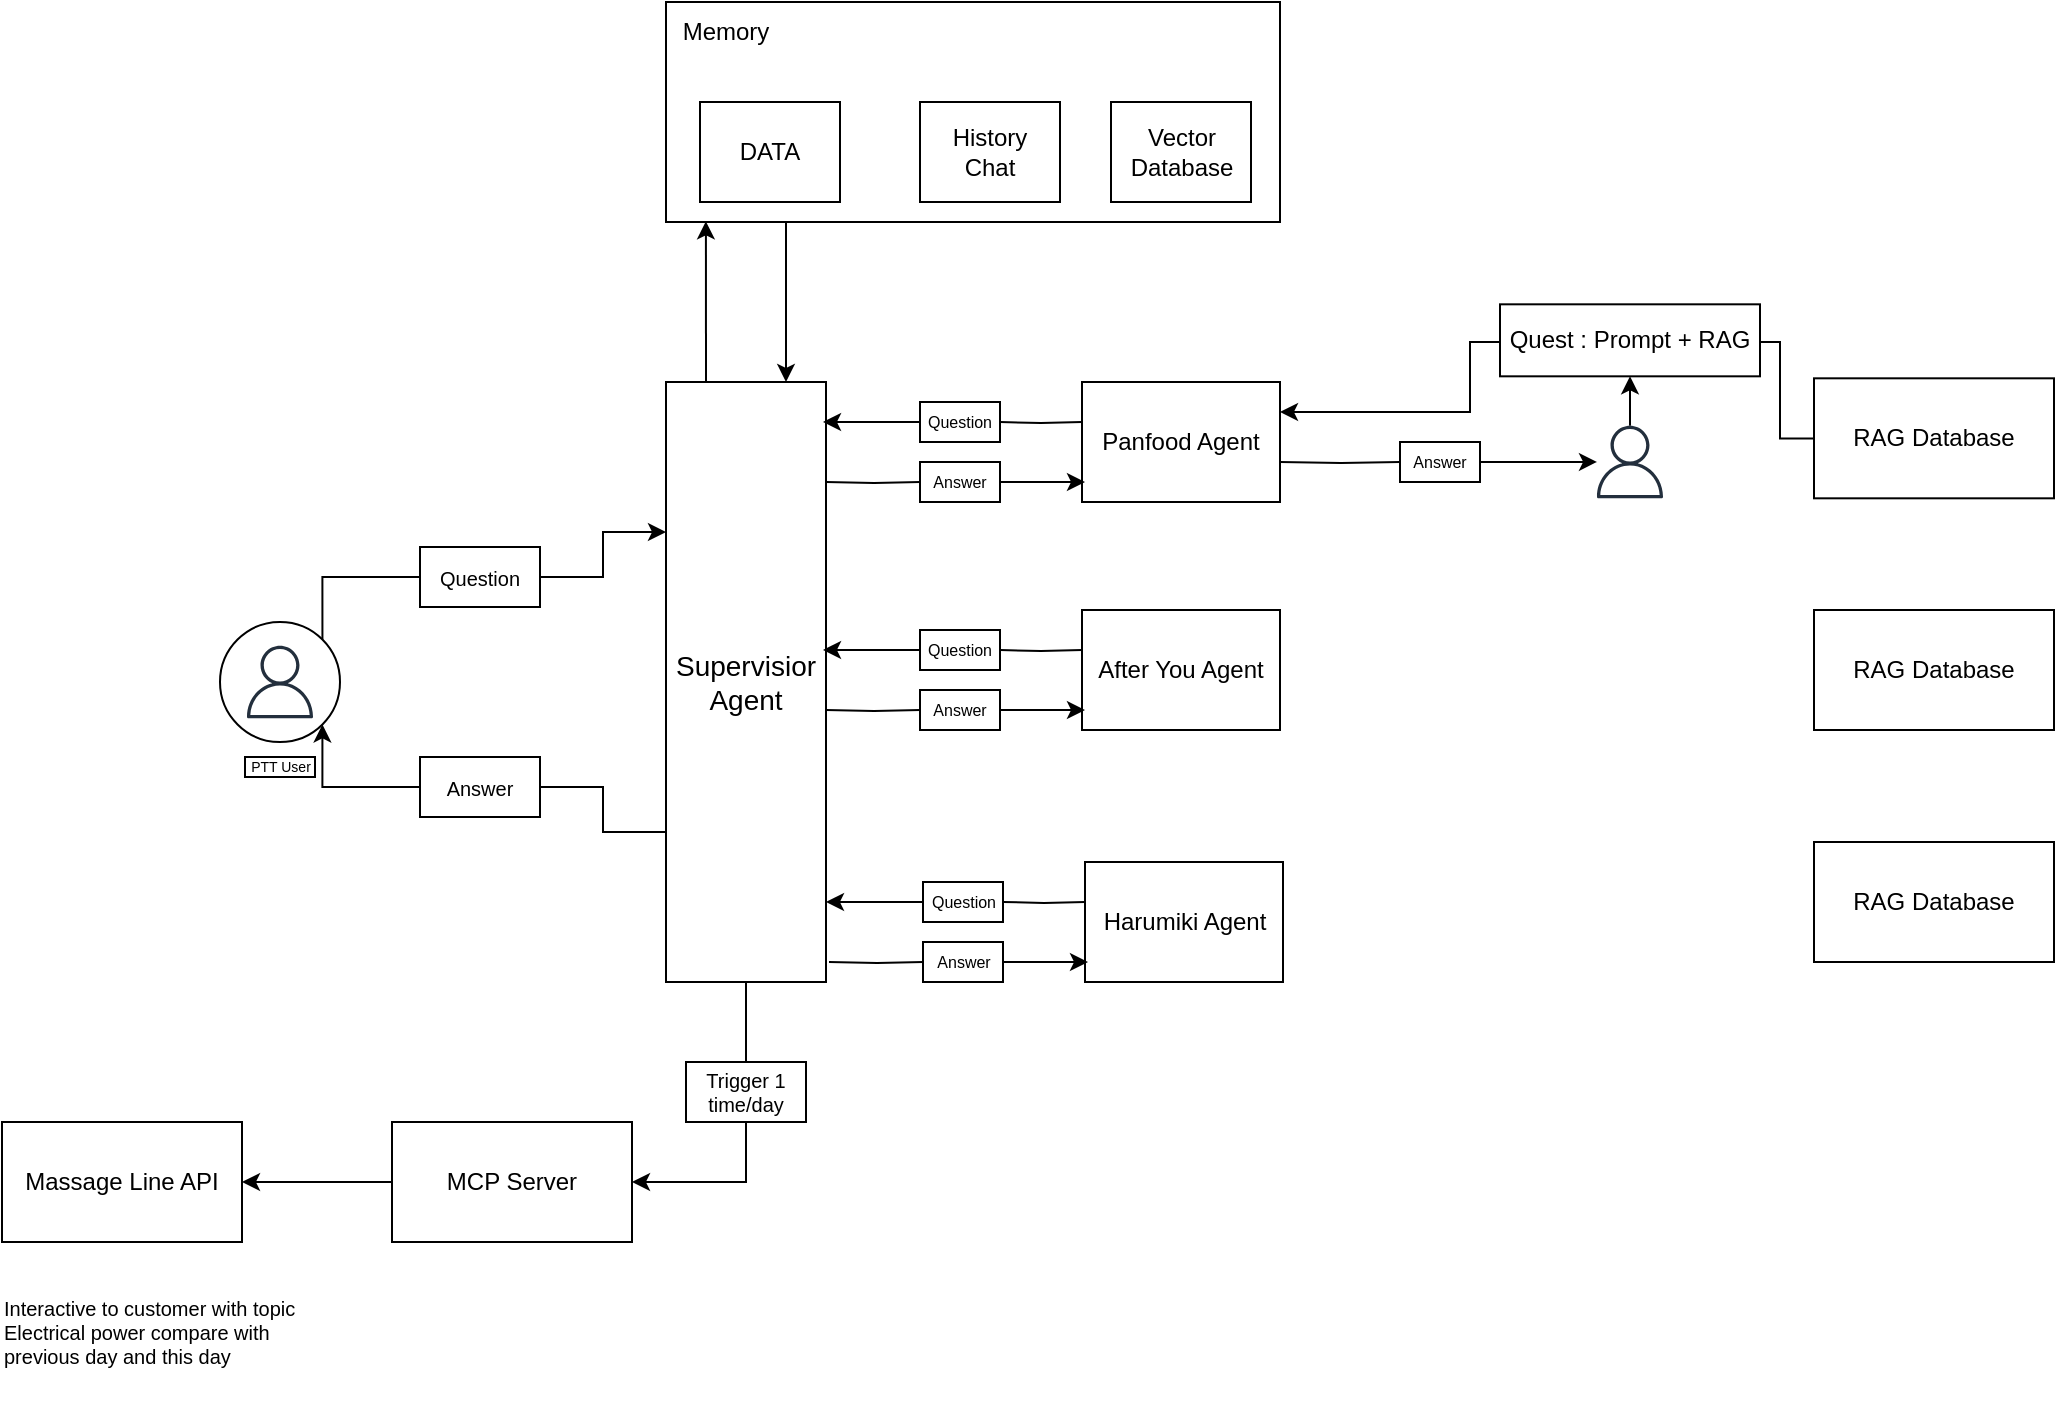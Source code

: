 <mxfile version="27.1.4">
  <diagram name="Page-1" id="6q3yVO71uEwQhgSgc6Yc">
    <mxGraphModel dx="873" dy="510" grid="1" gridSize="10" guides="1" tooltips="1" connect="1" arrows="1" fold="1" page="1" pageScale="1" pageWidth="1169" pageHeight="827" math="0" shadow="0">
      <root>
        <mxCell id="0" />
        <mxCell id="1" parent="0" />
        <mxCell id="_AoqBSNFDiNXYUAk5MFB-4" value="" style="edgeStyle=orthogonalEdgeStyle;rounded=0;orthogonalLoop=1;jettySize=auto;html=1;entryX=0;entryY=0.25;entryDx=0;entryDy=0;exitX=1;exitY=0.5;exitDx=0;exitDy=0;" edge="1" parent="1" source="_AoqBSNFDiNXYUAk5MFB-12" target="_AoqBSNFDiNXYUAk5MFB-2">
          <mxGeometry relative="1" as="geometry">
            <mxPoint x="270" y="407.5" as="sourcePoint" />
          </mxGeometry>
        </mxCell>
        <mxCell id="_AoqBSNFDiNXYUAk5MFB-56" value="" style="edgeStyle=orthogonalEdgeStyle;rounded=0;orthogonalLoop=1;jettySize=auto;html=1;exitX=0.25;exitY=0;exitDx=0;exitDy=0;entryX=0.065;entryY=0.997;entryDx=0;entryDy=0;entryPerimeter=0;" edge="1" parent="1" source="_AoqBSNFDiNXYUAk5MFB-2" target="_AoqBSNFDiNXYUAk5MFB-37">
          <mxGeometry relative="1" as="geometry">
            <mxPoint x="400" y="200" as="targetPoint" />
          </mxGeometry>
        </mxCell>
        <mxCell id="_AoqBSNFDiNXYUAk5MFB-63" style="edgeStyle=orthogonalEdgeStyle;rounded=0;orthogonalLoop=1;jettySize=auto;html=1;entryX=1;entryY=0.5;entryDx=0;entryDy=0;exitX=0.5;exitY=1;exitDx=0;exitDy=0;" edge="1" parent="1" source="_AoqBSNFDiNXYUAk5MFB-65" target="_AoqBSNFDiNXYUAk5MFB-62">
          <mxGeometry relative="1" as="geometry" />
        </mxCell>
        <mxCell id="_AoqBSNFDiNXYUAk5MFB-2" value="&lt;font&gt;Supervisior Agent&lt;/font&gt;" style="whiteSpace=wrap;html=1;movable=1;resizable=1;rotatable=1;deletable=1;editable=1;locked=0;connectable=1;fontSize=14;" vertex="1" parent="1">
          <mxGeometry x="373" y="270" width="80" height="300" as="geometry" />
        </mxCell>
        <mxCell id="_AoqBSNFDiNXYUAk5MFB-10" value="PTT User" style="rounded=0;whiteSpace=wrap;html=1;fontSize=7;" vertex="1" parent="1">
          <mxGeometry x="162.5" y="457.5" width="35" height="10" as="geometry" />
        </mxCell>
        <mxCell id="_AoqBSNFDiNXYUAk5MFB-21" value="" style="edgeStyle=orthogonalEdgeStyle;rounded=0;orthogonalLoop=1;jettySize=auto;html=1;entryX=1;entryY=0;entryDx=0;entryDy=0;endArrow=none;startFill=0;" edge="1" parent="1" source="_AoqBSNFDiNXYUAk5MFB-12" target="_AoqBSNFDiNXYUAk5MFB-8">
          <mxGeometry relative="1" as="geometry" />
        </mxCell>
        <mxCell id="_AoqBSNFDiNXYUAk5MFB-12" value="Question" style="text;strokeColor=default;align=center;fillColor=none;html=1;verticalAlign=middle;whiteSpace=wrap;rounded=0;fontSize=10;" vertex="1" parent="1">
          <mxGeometry x="250" y="352.5" width="60" height="30" as="geometry" />
        </mxCell>
        <mxCell id="_AoqBSNFDiNXYUAk5MFB-18" value="" style="edgeStyle=orthogonalEdgeStyle;rounded=0;orthogonalLoop=1;jettySize=auto;html=1;entryX=1;entryY=0.5;entryDx=0;entryDy=0;exitX=0;exitY=0.75;exitDx=0;exitDy=0;endArrow=none;startFill=0;" edge="1" parent="1" source="_AoqBSNFDiNXYUAk5MFB-2" target="_AoqBSNFDiNXYUAk5MFB-15">
          <mxGeometry relative="1" as="geometry">
            <mxPoint x="460" y="450.5" as="sourcePoint" />
            <mxPoint x="202" y="434.5" as="targetPoint" />
          </mxGeometry>
        </mxCell>
        <mxCell id="_AoqBSNFDiNXYUAk5MFB-19" value="" style="edgeStyle=orthogonalEdgeStyle;rounded=0;orthogonalLoop=1;jettySize=auto;html=1;entryX=1;entryY=1;entryDx=0;entryDy=0;" edge="1" parent="1" source="_AoqBSNFDiNXYUAk5MFB-15" target="_AoqBSNFDiNXYUAk5MFB-8">
          <mxGeometry relative="1" as="geometry">
            <mxPoint x="210" y="472.5" as="targetPoint" />
          </mxGeometry>
        </mxCell>
        <mxCell id="_AoqBSNFDiNXYUAk5MFB-15" value="Answer" style="text;strokeColor=default;align=center;fillColor=none;html=1;verticalAlign=middle;whiteSpace=wrap;rounded=0;fontSize=10;" vertex="1" parent="1">
          <mxGeometry x="250" y="457.5" width="60" height="30" as="geometry" />
        </mxCell>
        <mxCell id="_AoqBSNFDiNXYUAk5MFB-8" value="" style="ellipse;whiteSpace=wrap;html=1;aspect=fixed;" vertex="1" parent="1">
          <mxGeometry x="150" y="390" width="60" height="60" as="geometry" />
        </mxCell>
        <mxCell id="_AoqBSNFDiNXYUAk5MFB-7" value="" style="sketch=0;outlineConnect=0;fontColor=#232F3E;gradientColor=none;fillColor=#232F3D;strokeColor=none;dashed=0;verticalLabelPosition=bottom;verticalAlign=top;align=center;html=1;fontSize=12;fontStyle=0;aspect=fixed;pointerEvents=1;shape=mxgraph.aws4.user;" vertex="1" parent="1">
          <mxGeometry x="161.839" y="401.841" width="36.317" height="36.317" as="geometry" />
        </mxCell>
        <mxCell id="_AoqBSNFDiNXYUAk5MFB-31" value="" style="edgeStyle=orthogonalEdgeStyle;rounded=0;orthogonalLoop=1;jettySize=auto;html=1;" edge="1" parent="1" source="_AoqBSNFDiNXYUAk5MFB-25">
          <mxGeometry relative="1" as="geometry">
            <mxPoint x="581.0" y="290.0" as="sourcePoint" />
            <mxPoint x="451.5" y="290.0" as="targetPoint" />
          </mxGeometry>
        </mxCell>
        <mxCell id="_AoqBSNFDiNXYUAk5MFB-22" value="Panfood Agent" style="rounded=0;whiteSpace=wrap;html=1;flipH=1;flipV=1;" vertex="1" parent="1">
          <mxGeometry x="581" y="270" width="99" height="60" as="geometry" />
        </mxCell>
        <mxCell id="_AoqBSNFDiNXYUAk5MFB-32" value="" style="edgeStyle=orthogonalEdgeStyle;rounded=0;orthogonalLoop=1;jettySize=auto;html=1;" edge="1" parent="1" source="_AoqBSNFDiNXYUAk5MFB-34">
          <mxGeometry relative="1" as="geometry">
            <mxPoint x="453" y="320" as="sourcePoint" />
            <mxPoint x="582.5" y="320" as="targetPoint" />
          </mxGeometry>
        </mxCell>
        <mxCell id="_AoqBSNFDiNXYUAk5MFB-33" value="" style="edgeStyle=orthogonalEdgeStyle;rounded=0;orthogonalLoop=1;jettySize=auto;html=1;endArrow=none;startFill=0;" edge="1" parent="1" target="_AoqBSNFDiNXYUAk5MFB-25">
          <mxGeometry relative="1" as="geometry">
            <mxPoint x="581.0" y="290.0" as="sourcePoint" />
            <mxPoint x="451.5" y="290.0" as="targetPoint" />
          </mxGeometry>
        </mxCell>
        <mxCell id="_AoqBSNFDiNXYUAk5MFB-25" value="Question" style="text;strokeColor=default;align=center;fillColor=none;html=1;verticalAlign=middle;whiteSpace=wrap;rounded=0;fontSize=8;" vertex="1" parent="1">
          <mxGeometry x="500" y="280" width="40" height="20" as="geometry" />
        </mxCell>
        <mxCell id="_AoqBSNFDiNXYUAk5MFB-35" value="" style="edgeStyle=orthogonalEdgeStyle;rounded=0;orthogonalLoop=1;jettySize=auto;html=1;endArrow=none;startFill=0;" edge="1" parent="1" target="_AoqBSNFDiNXYUAk5MFB-34">
          <mxGeometry relative="1" as="geometry">
            <mxPoint x="453" y="320" as="sourcePoint" />
            <mxPoint x="582.5" y="320" as="targetPoint" />
          </mxGeometry>
        </mxCell>
        <mxCell id="_AoqBSNFDiNXYUAk5MFB-34" value="Answer" style="text;strokeColor=default;align=center;fillColor=none;html=1;verticalAlign=middle;whiteSpace=wrap;rounded=0;fontSize=8;" vertex="1" parent="1">
          <mxGeometry x="500" y="310" width="40" height="20" as="geometry" />
        </mxCell>
        <mxCell id="_AoqBSNFDiNXYUAk5MFB-37" value="" style="rounded=0;whiteSpace=wrap;html=1;" vertex="1" parent="1">
          <mxGeometry x="373" y="80" width="307" height="110" as="geometry" />
        </mxCell>
        <mxCell id="_AoqBSNFDiNXYUAk5MFB-40" value="" style="edgeStyle=orthogonalEdgeStyle;rounded=0;orthogonalLoop=1;jettySize=auto;html=1;" edge="1" parent="1" source="_AoqBSNFDiNXYUAk5MFB-44">
          <mxGeometry relative="1" as="geometry">
            <mxPoint x="581.0" y="404.0" as="sourcePoint" />
            <mxPoint x="451.5" y="404.0" as="targetPoint" />
          </mxGeometry>
        </mxCell>
        <mxCell id="_AoqBSNFDiNXYUAk5MFB-41" value="After You Agent" style="rounded=0;whiteSpace=wrap;html=1;flipH=1;flipV=1;" vertex="1" parent="1">
          <mxGeometry x="581" y="384" width="99" height="60" as="geometry" />
        </mxCell>
        <mxCell id="_AoqBSNFDiNXYUAk5MFB-42" value="" style="edgeStyle=orthogonalEdgeStyle;rounded=0;orthogonalLoop=1;jettySize=auto;html=1;" edge="1" parent="1" source="_AoqBSNFDiNXYUAk5MFB-46">
          <mxGeometry relative="1" as="geometry">
            <mxPoint x="453" y="434" as="sourcePoint" />
            <mxPoint x="582.5" y="434" as="targetPoint" />
          </mxGeometry>
        </mxCell>
        <mxCell id="_AoqBSNFDiNXYUAk5MFB-43" value="" style="edgeStyle=orthogonalEdgeStyle;rounded=0;orthogonalLoop=1;jettySize=auto;html=1;endArrow=none;startFill=0;" edge="1" parent="1" target="_AoqBSNFDiNXYUAk5MFB-44">
          <mxGeometry relative="1" as="geometry">
            <mxPoint x="581.0" y="404.0" as="sourcePoint" />
            <mxPoint x="451.5" y="404.0" as="targetPoint" />
          </mxGeometry>
        </mxCell>
        <mxCell id="_AoqBSNFDiNXYUAk5MFB-44" value="Question" style="text;strokeColor=default;align=center;fillColor=none;html=1;verticalAlign=middle;whiteSpace=wrap;rounded=0;fontSize=8;" vertex="1" parent="1">
          <mxGeometry x="500" y="394" width="40" height="20" as="geometry" />
        </mxCell>
        <mxCell id="_AoqBSNFDiNXYUAk5MFB-45" value="" style="edgeStyle=orthogonalEdgeStyle;rounded=0;orthogonalLoop=1;jettySize=auto;html=1;endArrow=none;startFill=0;" edge="1" parent="1" target="_AoqBSNFDiNXYUAk5MFB-46">
          <mxGeometry relative="1" as="geometry">
            <mxPoint x="453" y="434" as="sourcePoint" />
            <mxPoint x="582.5" y="434" as="targetPoint" />
          </mxGeometry>
        </mxCell>
        <mxCell id="_AoqBSNFDiNXYUAk5MFB-46" value="Answer" style="text;strokeColor=default;align=center;fillColor=none;html=1;verticalAlign=middle;whiteSpace=wrap;rounded=0;fontSize=8;" vertex="1" parent="1">
          <mxGeometry x="500" y="424" width="40" height="20" as="geometry" />
        </mxCell>
        <mxCell id="_AoqBSNFDiNXYUAk5MFB-47" value="" style="edgeStyle=orthogonalEdgeStyle;rounded=0;orthogonalLoop=1;jettySize=auto;html=1;" edge="1" parent="1" source="_AoqBSNFDiNXYUAk5MFB-51">
          <mxGeometry relative="1" as="geometry">
            <mxPoint x="582.5" y="530.0" as="sourcePoint" />
            <mxPoint x="453" y="530.0" as="targetPoint" />
          </mxGeometry>
        </mxCell>
        <mxCell id="_AoqBSNFDiNXYUAk5MFB-48" value="Harumiki Agent" style="rounded=0;whiteSpace=wrap;html=1;flipH=1;flipV=1;" vertex="1" parent="1">
          <mxGeometry x="582.5" y="510" width="99" height="60" as="geometry" />
        </mxCell>
        <mxCell id="_AoqBSNFDiNXYUAk5MFB-49" value="" style="edgeStyle=orthogonalEdgeStyle;rounded=0;orthogonalLoop=1;jettySize=auto;html=1;" edge="1" parent="1" source="_AoqBSNFDiNXYUAk5MFB-53">
          <mxGeometry relative="1" as="geometry">
            <mxPoint x="454.5" y="560" as="sourcePoint" />
            <mxPoint x="584.0" y="560" as="targetPoint" />
          </mxGeometry>
        </mxCell>
        <mxCell id="_AoqBSNFDiNXYUAk5MFB-50" value="" style="edgeStyle=orthogonalEdgeStyle;rounded=0;orthogonalLoop=1;jettySize=auto;html=1;endArrow=none;startFill=0;" edge="1" parent="1" target="_AoqBSNFDiNXYUAk5MFB-51">
          <mxGeometry relative="1" as="geometry">
            <mxPoint x="582.5" y="530.0" as="sourcePoint" />
            <mxPoint x="453" y="530.0" as="targetPoint" />
          </mxGeometry>
        </mxCell>
        <mxCell id="_AoqBSNFDiNXYUAk5MFB-51" value="Question" style="text;strokeColor=default;align=center;fillColor=none;html=1;verticalAlign=middle;whiteSpace=wrap;rounded=0;fontSize=8;" vertex="1" parent="1">
          <mxGeometry x="501.5" y="520" width="40" height="20" as="geometry" />
        </mxCell>
        <mxCell id="_AoqBSNFDiNXYUAk5MFB-52" value="" style="edgeStyle=orthogonalEdgeStyle;rounded=0;orthogonalLoop=1;jettySize=auto;html=1;endArrow=none;startFill=0;" edge="1" parent="1" target="_AoqBSNFDiNXYUAk5MFB-53">
          <mxGeometry relative="1" as="geometry">
            <mxPoint x="454.5" y="560" as="sourcePoint" />
            <mxPoint x="584.0" y="560" as="targetPoint" />
          </mxGeometry>
        </mxCell>
        <mxCell id="_AoqBSNFDiNXYUAk5MFB-53" value="Answer" style="text;strokeColor=default;align=center;fillColor=none;html=1;verticalAlign=middle;whiteSpace=wrap;rounded=0;fontSize=8;" vertex="1" parent="1">
          <mxGeometry x="501.5" y="550" width="40" height="20" as="geometry" />
        </mxCell>
        <mxCell id="_AoqBSNFDiNXYUAk5MFB-54" value="Memory" style="text;html=1;align=center;verticalAlign=middle;whiteSpace=wrap;rounded=0;" vertex="1" parent="1">
          <mxGeometry x="373" y="80" width="60" height="30" as="geometry" />
        </mxCell>
        <mxCell id="_AoqBSNFDiNXYUAk5MFB-57" value="" style="edgeStyle=orthogonalEdgeStyle;rounded=0;orthogonalLoop=1;jettySize=auto;html=1;exitX=0.25;exitY=0;exitDx=0;exitDy=0;entryX=0.065;entryY=0.997;entryDx=0;entryDy=0;entryPerimeter=0;" edge="1" parent="1">
          <mxGeometry relative="1" as="geometry">
            <mxPoint x="433" y="190" as="sourcePoint" />
            <mxPoint x="433" y="270" as="targetPoint" />
          </mxGeometry>
        </mxCell>
        <mxCell id="_AoqBSNFDiNXYUAk5MFB-58" value="DATA" style="rounded=0;whiteSpace=wrap;html=1;" vertex="1" parent="1">
          <mxGeometry x="390" y="130" width="70" height="50" as="geometry" />
        </mxCell>
        <mxCell id="_AoqBSNFDiNXYUAk5MFB-59" value="History&lt;br&gt;Chat" style="rounded=0;whiteSpace=wrap;html=1;" vertex="1" parent="1">
          <mxGeometry x="500" y="130" width="70" height="50" as="geometry" />
        </mxCell>
        <mxCell id="_AoqBSNFDiNXYUAk5MFB-60" value="Vector Database" style="rounded=0;whiteSpace=wrap;html=1;" vertex="1" parent="1">
          <mxGeometry x="595.5" y="130" width="70" height="50" as="geometry" />
        </mxCell>
        <mxCell id="_AoqBSNFDiNXYUAk5MFB-71" value="" style="edgeStyle=orthogonalEdgeStyle;rounded=0;orthogonalLoop=1;jettySize=auto;html=1;" edge="1" parent="1" source="_AoqBSNFDiNXYUAk5MFB-62" target="_AoqBSNFDiNXYUAk5MFB-70">
          <mxGeometry relative="1" as="geometry" />
        </mxCell>
        <mxCell id="_AoqBSNFDiNXYUAk5MFB-62" value="MCP Server" style="rounded=0;whiteSpace=wrap;html=1;" vertex="1" parent="1">
          <mxGeometry x="236" y="640" width="120" height="60" as="geometry" />
        </mxCell>
        <mxCell id="_AoqBSNFDiNXYUAk5MFB-69" value="" style="edgeStyle=orthogonalEdgeStyle;rounded=0;orthogonalLoop=1;jettySize=auto;html=1;entryX=0.5;entryY=0;entryDx=0;entryDy=0;exitX=0.5;exitY=1;exitDx=0;exitDy=0;endArrow=none;startFill=0;" edge="1" parent="1" source="_AoqBSNFDiNXYUAk5MFB-2" target="_AoqBSNFDiNXYUAk5MFB-65">
          <mxGeometry relative="1" as="geometry">
            <mxPoint x="413" y="570" as="sourcePoint" />
            <mxPoint x="330" y="650" as="targetPoint" />
          </mxGeometry>
        </mxCell>
        <mxCell id="_AoqBSNFDiNXYUAk5MFB-65" value="Trigger 1 time/day" style="text;strokeColor=default;align=center;fillColor=none;html=1;verticalAlign=middle;whiteSpace=wrap;rounded=0;fontSize=10;" vertex="1" parent="1">
          <mxGeometry x="383" y="610" width="60" height="30" as="geometry" />
        </mxCell>
        <mxCell id="_AoqBSNFDiNXYUAk5MFB-70" value="Massage Line API" style="rounded=0;whiteSpace=wrap;html=1;" vertex="1" parent="1">
          <mxGeometry x="41" y="640" width="120" height="60" as="geometry" />
        </mxCell>
        <mxCell id="_AoqBSNFDiNXYUAk5MFB-72" value="Interactive to customer with topic Electrical power compare with previous day and this day&amp;nbsp;" style="text;html=1;align=left;verticalAlign=middle;whiteSpace=wrap;rounded=0;fontSize=10;" vertex="1" parent="1">
          <mxGeometry x="40" y="710" width="150" height="70" as="geometry" />
        </mxCell>
        <mxCell id="_AoqBSNFDiNXYUAk5MFB-81" value="" style="edgeStyle=orthogonalEdgeStyle;rounded=0;orthogonalLoop=1;jettySize=auto;html=1;" edge="1" parent="1" source="_AoqBSNFDiNXYUAk5MFB-73" target="_AoqBSNFDiNXYUAk5MFB-79">
          <mxGeometry relative="1" as="geometry" />
        </mxCell>
        <mxCell id="_AoqBSNFDiNXYUAk5MFB-73" value="" style="sketch=0;outlineConnect=0;fontColor=#232F3E;gradientColor=none;fillColor=#232F3D;strokeColor=none;dashed=0;verticalLabelPosition=bottom;verticalAlign=top;align=center;html=1;fontSize=12;fontStyle=0;aspect=fixed;pointerEvents=1;shape=mxgraph.aws4.user;" vertex="1" parent="1">
          <mxGeometry x="836.84" y="291.84" width="36.317" height="36.317" as="geometry" />
        </mxCell>
        <mxCell id="_AoqBSNFDiNXYUAk5MFB-77" value="" style="edgeStyle=orthogonalEdgeStyle;rounded=0;orthogonalLoop=1;jettySize=auto;html=1;entryX=1;entryY=0.25;entryDx=0;entryDy=0;" edge="1" parent="1" source="_AoqBSNFDiNXYUAk5MFB-74" target="_AoqBSNFDiNXYUAk5MFB-22">
          <mxGeometry relative="1" as="geometry">
            <Array as="points">
              <mxPoint x="930" y="250" />
              <mxPoint x="775" y="250" />
              <mxPoint x="775" y="285" />
            </Array>
          </mxGeometry>
        </mxCell>
        <mxCell id="_AoqBSNFDiNXYUAk5MFB-74" value="RAG Database" style="rounded=0;whiteSpace=wrap;html=1;" vertex="1" parent="1">
          <mxGeometry x="947" y="268.16" width="120" height="60" as="geometry" />
        </mxCell>
        <mxCell id="_AoqBSNFDiNXYUAk5MFB-75" value="RAG Database" style="rounded=0;whiteSpace=wrap;html=1;" vertex="1" parent="1">
          <mxGeometry x="947" y="384" width="120" height="60" as="geometry" />
        </mxCell>
        <mxCell id="_AoqBSNFDiNXYUAk5MFB-76" value="RAG Database" style="rounded=0;whiteSpace=wrap;html=1;" vertex="1" parent="1">
          <mxGeometry x="947" y="500" width="120" height="60" as="geometry" />
        </mxCell>
        <mxCell id="_AoqBSNFDiNXYUAk5MFB-79" value="Quest : Prompt + RAG" style="rounded=0;whiteSpace=wrap;html=1;" vertex="1" parent="1">
          <mxGeometry x="790" y="231.16" width="130" height="36" as="geometry" />
        </mxCell>
        <mxCell id="_AoqBSNFDiNXYUAk5MFB-83" value="" style="edgeStyle=orthogonalEdgeStyle;rounded=0;orthogonalLoop=1;jettySize=auto;html=1;entryX=0;entryY=0.5;entryDx=0;entryDy=0;endArrow=none;startFill=0;" edge="1" parent="1" target="_AoqBSNFDiNXYUAk5MFB-84">
          <mxGeometry relative="1" as="geometry">
            <mxPoint x="680" y="310" as="sourcePoint" />
            <mxPoint x="722.5" y="310" as="targetPoint" />
          </mxGeometry>
        </mxCell>
        <mxCell id="_AoqBSNFDiNXYUAk5MFB-86" style="edgeStyle=orthogonalEdgeStyle;rounded=0;orthogonalLoop=1;jettySize=auto;html=1;" edge="1" parent="1" source="_AoqBSNFDiNXYUAk5MFB-84" target="_AoqBSNFDiNXYUAk5MFB-73">
          <mxGeometry relative="1" as="geometry" />
        </mxCell>
        <mxCell id="_AoqBSNFDiNXYUAk5MFB-84" value="Answer" style="text;strokeColor=default;align=center;fillColor=none;html=1;verticalAlign=middle;whiteSpace=wrap;rounded=0;fontSize=8;" vertex="1" parent="1">
          <mxGeometry x="740" y="300" width="40" height="20" as="geometry" />
        </mxCell>
      </root>
    </mxGraphModel>
  </diagram>
</mxfile>
